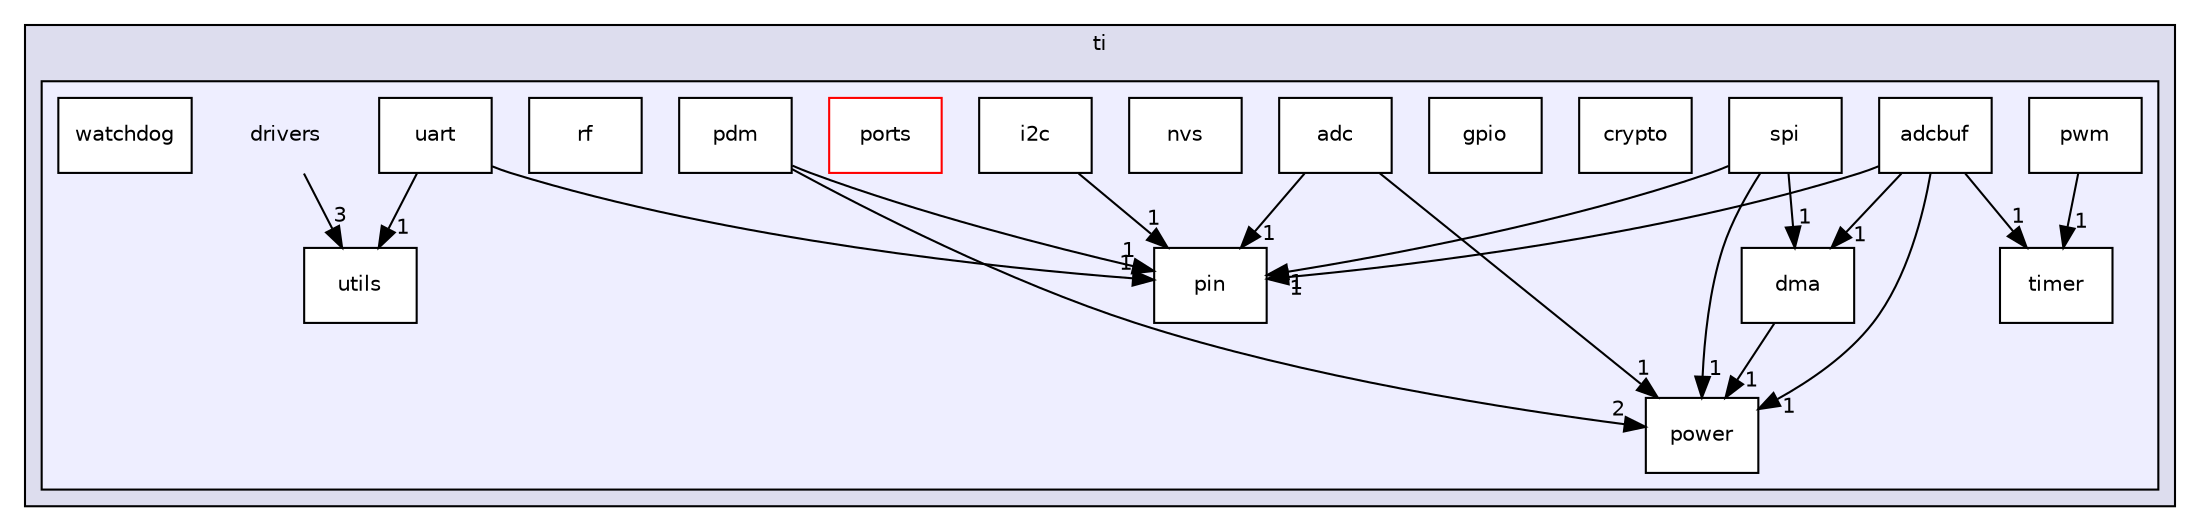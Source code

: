 digraph "drivers" {
  compound=true
  node [ fontsize="10", fontname="Helvetica"];
  edge [ labelfontsize="10", labelfontname="Helvetica"];
  subgraph clusterdir_bb9bb6c41181976c26c510dde001be8f {
    graph [ bgcolor="#ddddee", pencolor="black", label="ti" fontname="Helvetica", fontsize="10", URL="dir_bb9bb6c41181976c26c510dde001be8f.html"]
  subgraph clusterdir_3272f9f9556099c0b986cb38fa788482 {
    graph [ bgcolor="#eeeeff", pencolor="black", label="" URL="dir_3272f9f9556099c0b986cb38fa788482.html"];
    dir_3272f9f9556099c0b986cb38fa788482 [shape=plaintext label="drivers"];
    dir_455f0d8600ae758e1782f4bf08bfb248 [shape=box label="adc" color="black" fillcolor="white" style="filled" URL="dir_455f0d8600ae758e1782f4bf08bfb248.html"];
    dir_167c9a72bd38d897d1102afaa614df68 [shape=box label="adcbuf" color="black" fillcolor="white" style="filled" URL="dir_167c9a72bd38d897d1102afaa614df68.html"];
    dir_563024b964024561d6316182125b4073 [shape=box label="crypto" color="black" fillcolor="white" style="filled" URL="dir_563024b964024561d6316182125b4073.html"];
    dir_faa26ff6a90439e286b5ccb8d5b2fb36 [shape=box label="dma" color="black" fillcolor="white" style="filled" URL="dir_faa26ff6a90439e286b5ccb8d5b2fb36.html"];
    dir_d5208a841ccf06b5137973563387eebc [shape=box label="gpio" color="black" fillcolor="white" style="filled" URL="dir_d5208a841ccf06b5137973563387eebc.html"];
    dir_02e8ea39739cdacca6917db971fc619a [shape=box label="i2c" color="black" fillcolor="white" style="filled" URL="dir_02e8ea39739cdacca6917db971fc619a.html"];
    dir_8720d755a2a841ec48759633ae1df153 [shape=box label="nvs" color="black" fillcolor="white" style="filled" URL="dir_8720d755a2a841ec48759633ae1df153.html"];
    dir_ba8fcf1aa81afb2ab96a8a371cf6c048 [shape=box label="pdm" color="black" fillcolor="white" style="filled" URL="dir_ba8fcf1aa81afb2ab96a8a371cf6c048.html"];
    dir_7c4554949c0096211eedfa2401574096 [shape=box label="pin" color="black" fillcolor="white" style="filled" URL="dir_7c4554949c0096211eedfa2401574096.html"];
    dir_36cbd02f66168891e384b18e506618af [shape=box label="ports" color="red" fillcolor="white" style="filled" URL="dir_36cbd02f66168891e384b18e506618af.html"];
    dir_713349a703b82cb11d29835304e1f8ed [shape=box label="power" color="black" fillcolor="white" style="filled" URL="dir_713349a703b82cb11d29835304e1f8ed.html"];
    dir_b462f477741557062743180321036677 [shape=box label="pwm" color="black" fillcolor="white" style="filled" URL="dir_b462f477741557062743180321036677.html"];
    dir_5c4f515122536aa1daa8571ae80a8e34 [shape=box label="rf" color="black" fillcolor="white" style="filled" URL="dir_5c4f515122536aa1daa8571ae80a8e34.html"];
    dir_a818d007c92bded37f068153f738ea5d [shape=box label="spi" color="black" fillcolor="white" style="filled" URL="dir_a818d007c92bded37f068153f738ea5d.html"];
    dir_59ca07a14996ae5620376416dce42b2e [shape=box label="timer" color="black" fillcolor="white" style="filled" URL="dir_59ca07a14996ae5620376416dce42b2e.html"];
    dir_1d15878f1b451f7ae715c27b03949c4a [shape=box label="uart" color="black" fillcolor="white" style="filled" URL="dir_1d15878f1b451f7ae715c27b03949c4a.html"];
    dir_0feb39e2178d5151cc7ba62c15f33f12 [shape=box label="utils" color="black" fillcolor="white" style="filled" URL="dir_0feb39e2178d5151cc7ba62c15f33f12.html"];
    dir_2b8b091f4e0b3eee28f2adc31c4c1739 [shape=box label="watchdog" color="black" fillcolor="white" style="filled" URL="dir_2b8b091f4e0b3eee28f2adc31c4c1739.html"];
  }
  }
  dir_b462f477741557062743180321036677->dir_59ca07a14996ae5620376416dce42b2e [headlabel="1", labeldistance=1.5 headhref="dir_000025_000017.html"];
  dir_faa26ff6a90439e286b5ccb8d5b2fb36->dir_713349a703b82cb11d29835304e1f8ed [headlabel="1", labeldistance=1.5 headhref="dir_000032_000024.html"];
  dir_02e8ea39739cdacca6917db971fc619a->dir_7c4554949c0096211eedfa2401574096 [headlabel="1", labeldistance=1.5 headhref="dir_000019_000023.html"];
  dir_1d15878f1b451f7ae715c27b03949c4a->dir_0feb39e2178d5151cc7ba62c15f33f12 [headlabel="1", labeldistance=1.5 headhref="dir_000031_000021.html"];
  dir_1d15878f1b451f7ae715c27b03949c4a->dir_7c4554949c0096211eedfa2401574096 [headlabel="1", labeldistance=1.5 headhref="dir_000031_000023.html"];
  dir_455f0d8600ae758e1782f4bf08bfb248->dir_7c4554949c0096211eedfa2401574096 [headlabel="1", labeldistance=1.5 headhref="dir_000006_000023.html"];
  dir_455f0d8600ae758e1782f4bf08bfb248->dir_713349a703b82cb11d29835304e1f8ed [headlabel="1", labeldistance=1.5 headhref="dir_000006_000024.html"];
  dir_a818d007c92bded37f068153f738ea5d->dir_faa26ff6a90439e286b5ccb8d5b2fb36 [headlabel="1", labeldistance=1.5 headhref="dir_000029_000032.html"];
  dir_a818d007c92bded37f068153f738ea5d->dir_7c4554949c0096211eedfa2401574096 [headlabel="1", labeldistance=1.5 headhref="dir_000029_000023.html"];
  dir_a818d007c92bded37f068153f738ea5d->dir_713349a703b82cb11d29835304e1f8ed [headlabel="1", labeldistance=1.5 headhref="dir_000029_000024.html"];
  dir_ba8fcf1aa81afb2ab96a8a371cf6c048->dir_7c4554949c0096211eedfa2401574096 [headlabel="1", labeldistance=1.5 headhref="dir_000010_000023.html"];
  dir_ba8fcf1aa81afb2ab96a8a371cf6c048->dir_713349a703b82cb11d29835304e1f8ed [headlabel="2", labeldistance=1.5 headhref="dir_000010_000024.html"];
  dir_3272f9f9556099c0b986cb38fa788482->dir_0feb39e2178d5151cc7ba62c15f33f12 [headlabel="3", labeldistance=1.5 headhref="dir_000004_000021.html"];
  dir_167c9a72bd38d897d1102afaa614df68->dir_faa26ff6a90439e286b5ccb8d5b2fb36 [headlabel="1", labeldistance=1.5 headhref="dir_000005_000032.html"];
  dir_167c9a72bd38d897d1102afaa614df68->dir_7c4554949c0096211eedfa2401574096 [headlabel="1", labeldistance=1.5 headhref="dir_000005_000023.html"];
  dir_167c9a72bd38d897d1102afaa614df68->dir_713349a703b82cb11d29835304e1f8ed [headlabel="1", labeldistance=1.5 headhref="dir_000005_000024.html"];
  dir_167c9a72bd38d897d1102afaa614df68->dir_59ca07a14996ae5620376416dce42b2e [headlabel="1", labeldistance=1.5 headhref="dir_000005_000017.html"];
}
